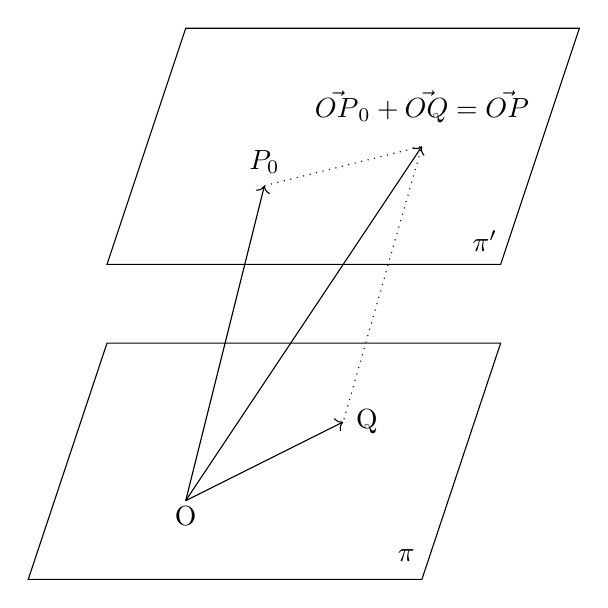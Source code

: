 ﻿\begin{tikzpicture}
	\draw (0,0) -- (5,0) -- (6,3) -- (1,3) -- cycle;
	\draw[->] (2,1) -- (3,5);
	\draw[->]  (2,1) -- (4,2);
	\draw[->] (2,1) -- (5,5.5);
	\draw[dotted] (3,5) -- (5,5.5) -- (4,2);
	\draw (1,4) -- (6,4) -- (7,7) -- (2,7) -- cycle;
	% etichette
	\node(origine) at (2,0.8) {O};
	\node (Q) at (5,6){$\vec{OP}_0+\vec{OQ}=\vec{OP}$};
	\node (pi) at (4.8,.3) {$\pi$};
	\node (pipr) at (5.8,4.3) {$\pi^\prime$};
	\node (P0) at (3,5.3) {$P_0$};
	\node (Q) at (4.3,2) {Q};
\end{tikzpicture}